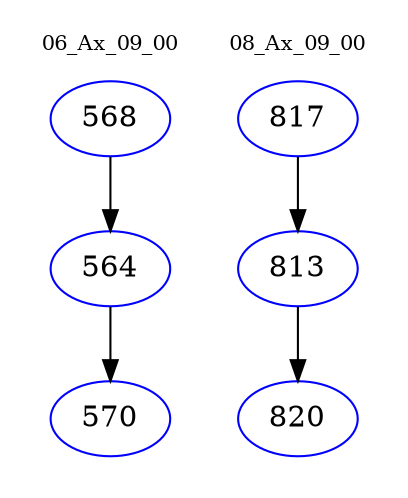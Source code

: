 digraph{
subgraph cluster_0 {
color = white
label = "06_Ax_09_00";
fontsize=10;
T0_568 [label="568", color="blue"]
T0_568 -> T0_564 [color="black"]
T0_564 [label="564", color="blue"]
T0_564 -> T0_570 [color="black"]
T0_570 [label="570", color="blue"]
}
subgraph cluster_1 {
color = white
label = "08_Ax_09_00";
fontsize=10;
T1_817 [label="817", color="blue"]
T1_817 -> T1_813 [color="black"]
T1_813 [label="813", color="blue"]
T1_813 -> T1_820 [color="black"]
T1_820 [label="820", color="blue"]
}
}
